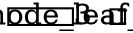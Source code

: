 digraph G {
 node_3[shape="rectangle" width="0.430555555556", height="0.111111111111", fixedsize=true, type="node"];
leaf_4[shape="rectangle" width="0.1", height="0.1", fixedsize=true, type="leaf"];
}
